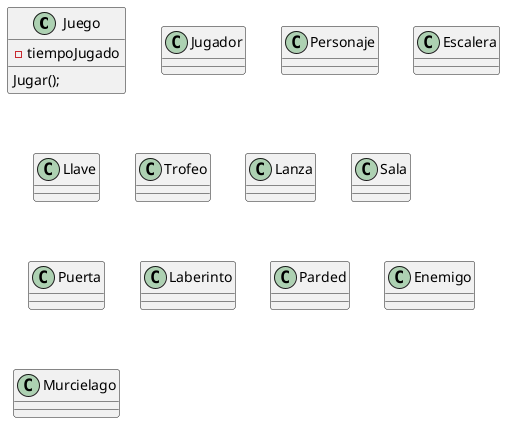 @startuml Adventure

class Juego{
    Jugar();
    -tiempoJugado
}
class Jugador
class Personaje 

class Escalera
class Llave
class Trofeo
class Lanza 

class Sala
class Puerta 
class Laberinto
class Parded

class Enemigo
class Murcielago

@enduml